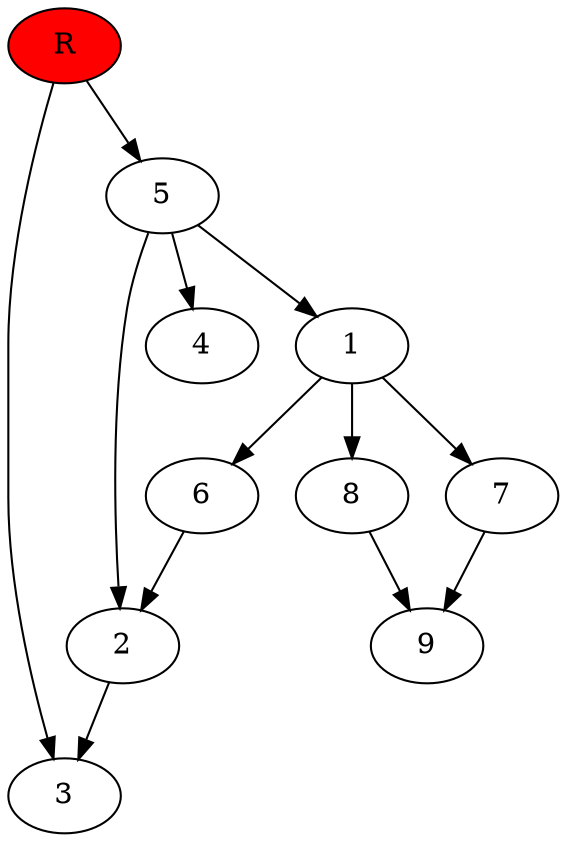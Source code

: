 digraph prb20452 {
	1
	2
	3
	4
	5
	6
	7
	8
	R [fillcolor="#ff0000" style=filled]
	1 -> 6
	1 -> 7
	1 -> 8
	2 -> 3
	5 -> 1
	5 -> 2
	5 -> 4
	6 -> 2
	7 -> 9
	8 -> 9
	R -> 3
	R -> 5
}
